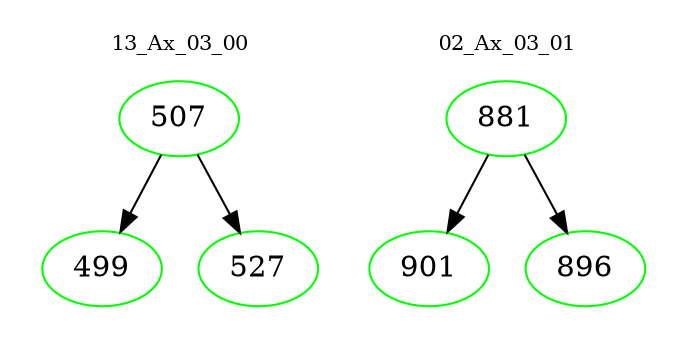 digraph{
subgraph cluster_0 {
color = white
label = "13_Ax_03_00";
fontsize=10;
T0_507 [label="507", color="green"]
T0_507 -> T0_499 [color="black"]
T0_499 [label="499", color="green"]
T0_507 -> T0_527 [color="black"]
T0_527 [label="527", color="green"]
}
subgraph cluster_1 {
color = white
label = "02_Ax_03_01";
fontsize=10;
T1_881 [label="881", color="green"]
T1_881 -> T1_901 [color="black"]
T1_901 [label="901", color="green"]
T1_881 -> T1_896 [color="black"]
T1_896 [label="896", color="green"]
}
}
